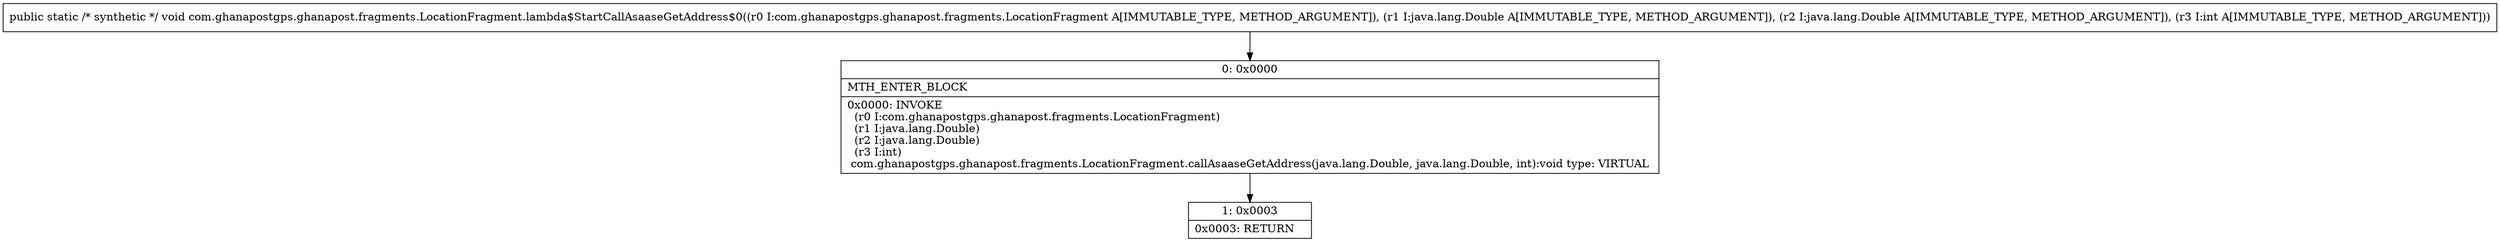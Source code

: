 digraph "CFG forcom.ghanapostgps.ghanapost.fragments.LocationFragment.lambda$StartCallAsaaseGetAddress$0(Lcom\/ghanapostgps\/ghanapost\/fragments\/LocationFragment;Ljava\/lang\/Double;Ljava\/lang\/Double;I)V" {
Node_0 [shape=record,label="{0\:\ 0x0000|MTH_ENTER_BLOCK\l|0x0000: INVOKE  \l  (r0 I:com.ghanapostgps.ghanapost.fragments.LocationFragment)\l  (r1 I:java.lang.Double)\l  (r2 I:java.lang.Double)\l  (r3 I:int)\l com.ghanapostgps.ghanapost.fragments.LocationFragment.callAsaaseGetAddress(java.lang.Double, java.lang.Double, int):void type: VIRTUAL \l}"];
Node_1 [shape=record,label="{1\:\ 0x0003|0x0003: RETURN   \l}"];
MethodNode[shape=record,label="{public static \/* synthetic *\/ void com.ghanapostgps.ghanapost.fragments.LocationFragment.lambda$StartCallAsaaseGetAddress$0((r0 I:com.ghanapostgps.ghanapost.fragments.LocationFragment A[IMMUTABLE_TYPE, METHOD_ARGUMENT]), (r1 I:java.lang.Double A[IMMUTABLE_TYPE, METHOD_ARGUMENT]), (r2 I:java.lang.Double A[IMMUTABLE_TYPE, METHOD_ARGUMENT]), (r3 I:int A[IMMUTABLE_TYPE, METHOD_ARGUMENT])) }"];
MethodNode -> Node_0;
Node_0 -> Node_1;
}

